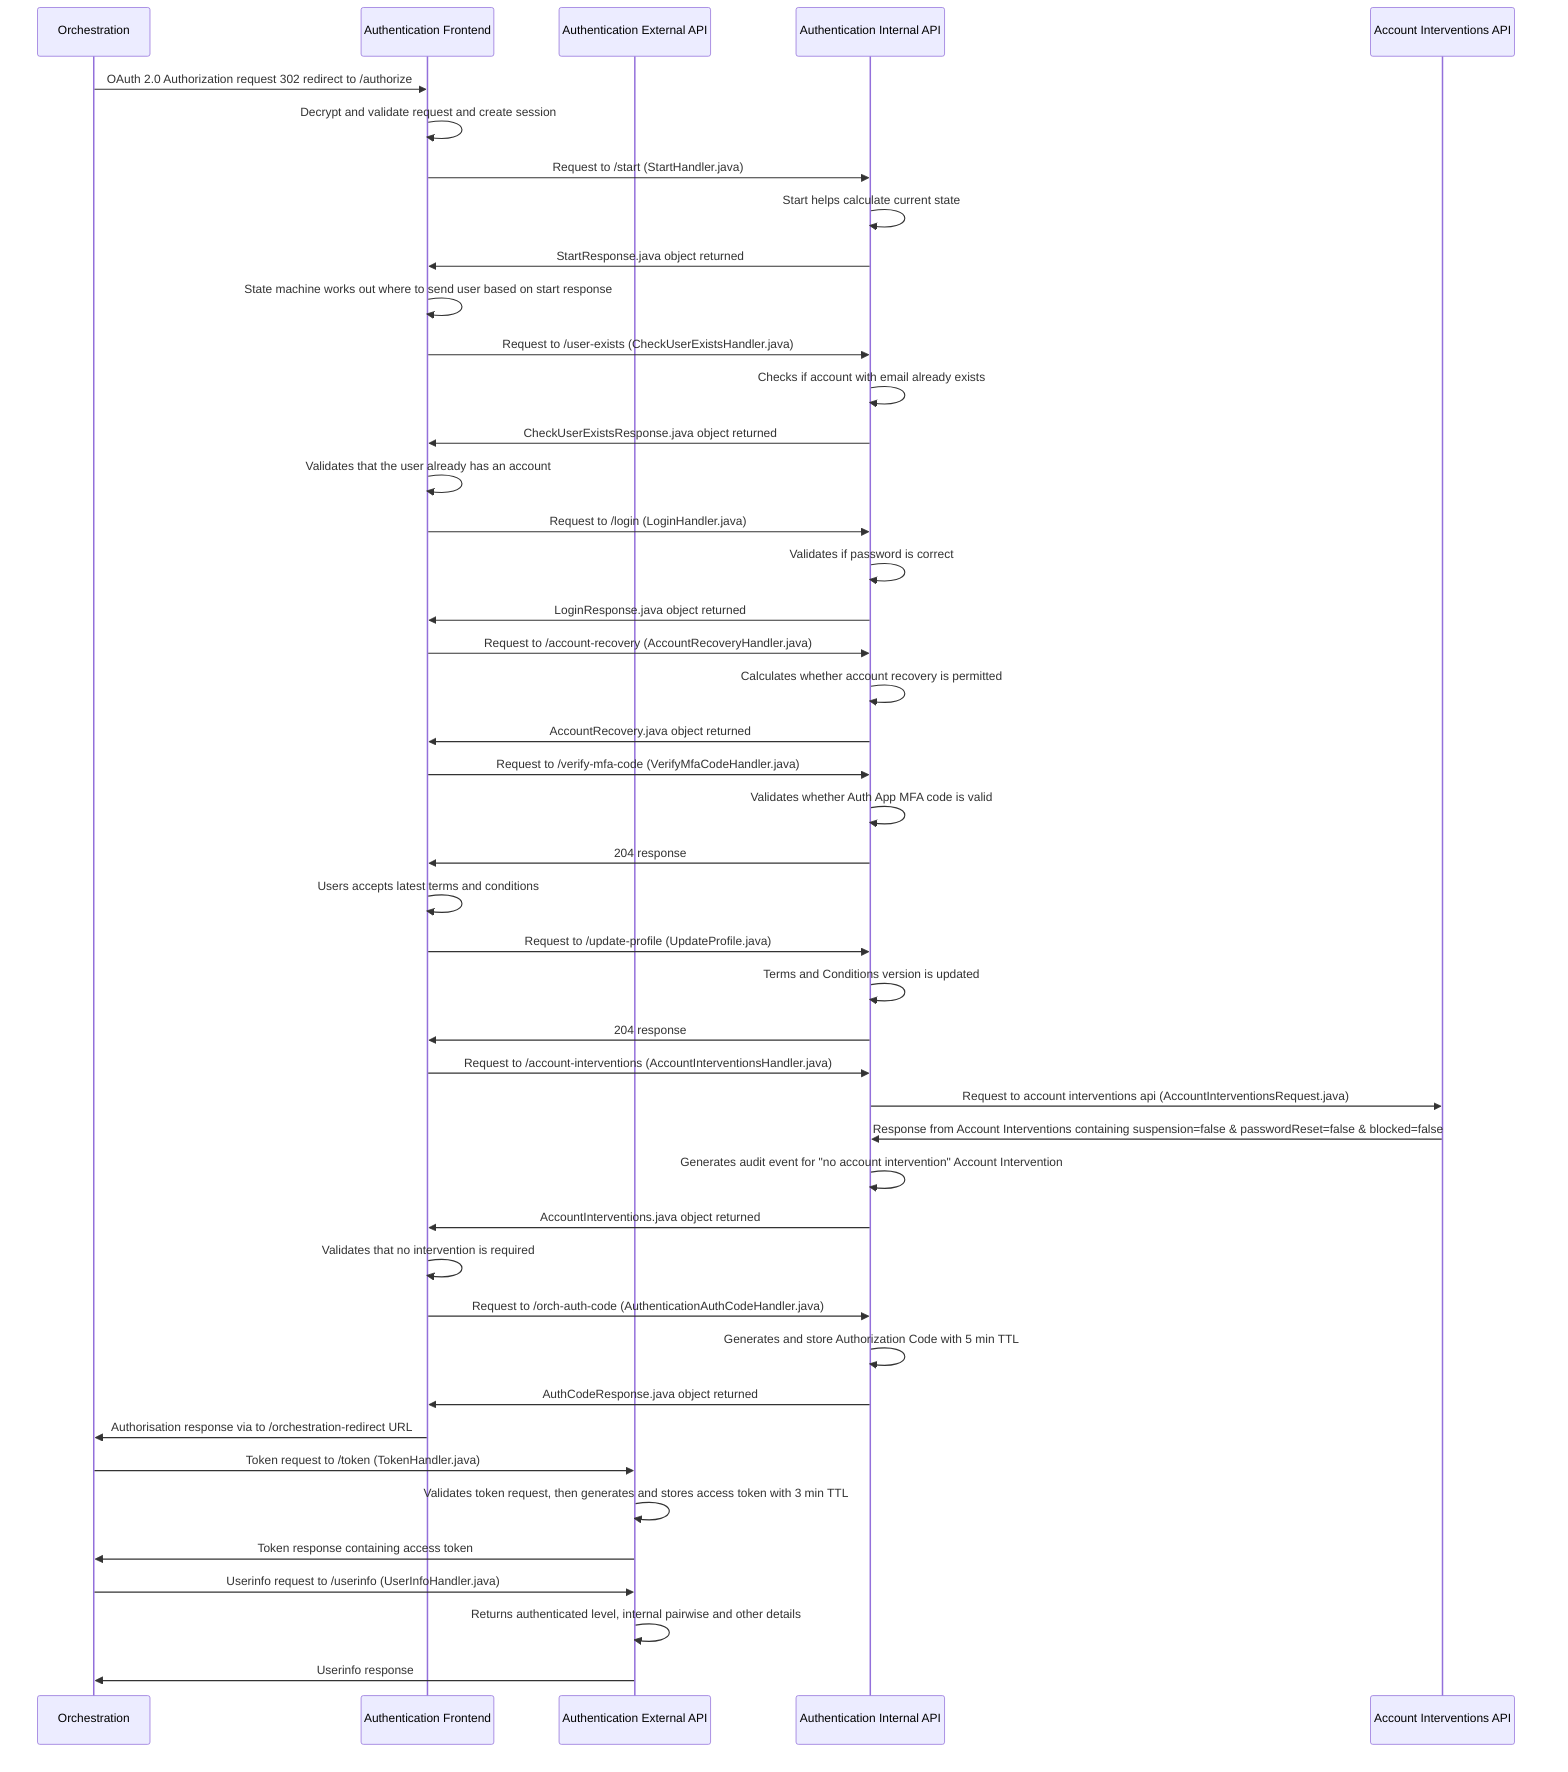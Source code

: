 sequenceDiagram
    participant orch_api as Orchestration
    participant auth_frontend as Authentication Frontend
    participant auth_external_api as Authentication External API
    participant auth_internal_api as Authentication Internal API 
    participant account_interventions as Account Interventions API   
    orch_api ->> auth_frontend : OAuth 2.0 Authorization request 302 redirect to /authorize
    auth_frontend ->> auth_frontend : Decrypt and validate request and create session   
    auth_frontend ->> auth_internal_api : Request to /start (StartHandler.java)
    auth_internal_api ->> auth_internal_api : Start helps calculate current state
    auth_internal_api ->> auth_frontend : StartResponse.java object returned
    auth_frontend ->> auth_frontend : State machine works out where to send user based on start response
    auth_frontend ->> auth_internal_api : Request to /user-exists (CheckUserExistsHandler.java)
    auth_internal_api ->> auth_internal_api : Checks if account with email already exists
    auth_internal_api ->> auth_frontend: CheckUserExistsResponse.java object returned
    auth_frontend ->> auth_frontend: Validates that the user already has an account
    auth_frontend ->> auth_internal_api : Request to /login (LoginHandler.java)
    auth_internal_api ->> auth_internal_api : Validates if password is correct
    auth_internal_api ->> auth_frontend: LoginResponse.java object returned
    auth_frontend ->> auth_internal_api : Request to /account-recovery (AccountRecoveryHandler.java)
    auth_internal_api ->> auth_internal_api : Calculates whether account recovery is permitted
    auth_internal_api ->> auth_frontend: AccountRecovery.java object returned
    auth_frontend ->> auth_internal_api : Request to /verify-mfa-code (VerifyMfaCodeHandler.java)
    auth_internal_api ->> auth_internal_api : Validates whether Auth App MFA code is valid
    auth_internal_api ->> auth_frontend: 204 response 
    auth_frontend ->> auth_frontend: Users accepts latest terms and conditions
    auth_frontend ->> auth_internal_api : Request to /update-profile (UpdateProfile.java)
    auth_internal_api ->> auth_internal_api : Terms and Conditions version is updated
    auth_internal_api ->> auth_frontend: 204 response
    auth_frontend ->> auth_internal_api : Request to /account-interventions (AccountInterventionsHandler.java)
    auth_internal_api ->> account_interventions : Request to account interventions api (AccountInterventionsRequest.java)
    account_interventions ->> auth_internal_api : Response from Account Interventions containing suspension=false & passwordReset=false & blocked=false
    auth_internal_api ->> auth_internal_api : Generates audit event for "no account intervention" Account Intervention
    auth_internal_api ->> auth_frontend: AccountInterventions.java object returned
    auth_frontend ->> auth_frontend : Validates that no intervention is required
    auth_frontend ->> auth_internal_api : Request to /orch-auth-code (AuthenticationAuthCodeHandler.java)
    auth_internal_api ->> auth_internal_api : Generates and store Authorization Code with 5 min TTL
    auth_internal_api ->> auth_frontend: AuthCodeResponse.java object returned
    auth_frontend ->> orch_api : Authorisation response via to /orchestration-redirect URL
    orch_api ->> auth_external_api: Token request to /token (TokenHandler.java)
    auth_external_api ->> auth_external_api : Validates token request, then generates and stores access token with 3 min TTL
    auth_external_api ->> orch_api : Token response containing access token
    orch_api ->> auth_external_api: Userinfo request to /userinfo (UserInfoHandler.java)
    auth_external_api ->> auth_external_api: Returns authenticated level, internal pairwise and other details
    auth_external_api ->> orch_api : Userinfo response
